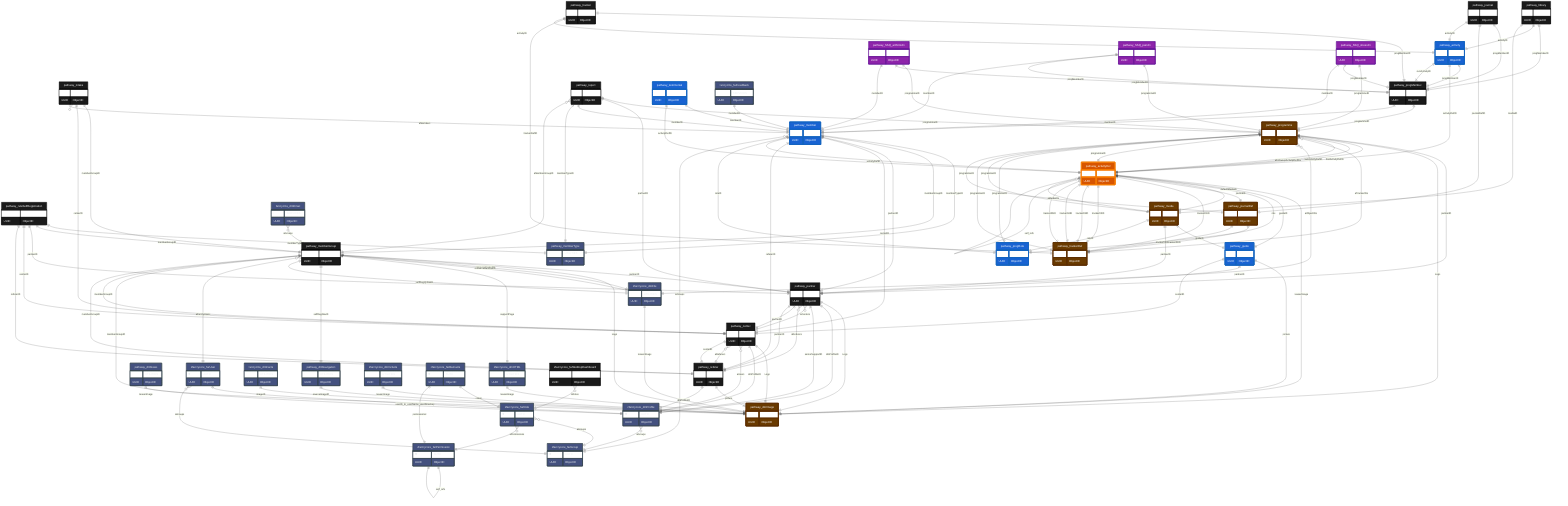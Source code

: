 erDiagram
    %% Parameters:
%%   Focus: activityDef
%%   Domains: provider, participant, pathway
%%   Chart Type: ER
    "pathway_ruleSelfRegistration" {
        📞 SERVICES UUID ObjectID
    }

    "pathway_dmImage" {
        💧 UTILITIES UUID ObjectID
    }

    "pathway_dmNavigation" {
        💧 UTILITIES UUID ObjectID
    }

    "pathway_dmNews" {
        💧 UTILITIES UUID ObjectID
    }

    "pathway_activity" {
        🔥 CORE UUID ObjectID
    }

    "pathway_activityDef" {
        🔥 CORE UUID ObjectID
    }

    "pathway_center" {
        🔥 CORE UUID ObjectID
    }

    "pathway_guide" {
        💧 UTILITIES UUID ObjectID
    }

    "pathway_intake" {
        💧 UTILITIES UUID ObjectID
    }

    "pathway_journal" {
        💧 UTILITIES UUID ObjectID
    }

    "pathway_journalDef" {
        💧 UTILITIES UUID ObjectID
    }

    "pathway_library" {
        💧 UTILITIES UUID ObjectID
    }

    "pathway_media" {
        🔥 CORE UUID ObjectID
    }

    "pathway_member" {
        🔥 CORE UUID ObjectID
    }

    "pathway_memberGroup" {
        🔥 CORE UUID ObjectID
    }

    "pathway_memberType" {
        💧 UTILITIES UUID ObjectID
    }

    "pathway_partner" {
        🔥 CORE UUID ObjectID
    }

    "pathway_progMember" {
        🔥 CORE UUID ObjectID
    }

    "pathway_programme" {
        💧 UTILITIES UUID ObjectID
    }

    "pathway_progRole" {
        📞 SERVICES UUID ObjectID
    }

    "pathway_referer" {
        🔥 CORE UUID ObjectID
    }

    "pathway_report" {
        📞 SERVICES UUID ObjectID
    }

    "pathway_SSQ_arthritis01" {
        💧 UTILITIES UUID ObjectID
    }

    "pathway_SSQ_pain01" {
        💧 UTILITIES UUID ObjectID
    }

    "pathway_SSQ_stress01" {
        💧 UTILITIES UUID ObjectID
    }

    "pathway_testimonial" {
        📞 SERVICES UUID ObjectID
    }

    "pathway_tracker" {
        💧 UTILITIES UUID ObjectID
    }

    "pathway_trackerDef" {
        💧 UTILITIES UUID ObjectID
    }

    "farcrycms_dmEmail" {
        📞 SERVICES UUID ObjectID
    }

    "farcrycms_dmFacts" {
        💧 UTILITIES UUID ObjectID
    }

    "farcrycms_farFeedback" {
        📞 SERVICES UUID ObjectID
    }

    "zfarcrycore_dmFile" {
        💧 UTILITIES UUID ObjectID
    }

    "zfarcrycore_dmHTML" {
        💧 UTILITIES UUID ObjectID
    }

    "zfarcrycore_dmInclude" {
        💧 UTILITIES UUID ObjectID
    }

    "zfarcrycore_dmProfile" {
        🛡️ AUTH UUID ObjectID
    }

    "zfarcrycore_farBarnacle" {
        🛡️ AUTH UUID ObjectID
    }

    "zfarcrycore_farGroup" {
        🛡️ AUTH UUID ObjectID
    }

    "zfarcrycore_farPermission" {
        🛡️ AUTH UUID ObjectID
    }

    "zfarcrycore_farRole" {
        🛡️ AUTH UUID ObjectID
    }

    "zfarcrycore_farUser" {
        🛡️ AUTH UUID ObjectID
    }

    "zfarcrycore_farWebtopDashboard" {
        💧 UTILITIES UUID ObjectID
    }

    %% Direct FK Relationships
    "pathway_ruleSelfRegistration" ||--|| "pathway_memberType" : memberTypeID
    "pathway_ruleSelfRegistration" ||--|| "pathway_memberGroup" : memberGroupID
    "pathway_ruleSelfRegistration" ||--|| "pathway_partner" : partnerID
    "pathway_ruleSelfRegistration" ||--|| "pathway_center" : centerID
    "pathway_ruleSelfRegistration" ||--|| "pathway_referer" : refererID
    "pathway_dmNavigation" ||--|| "pathway_dmImage" : sourceImageID
    "pathway_activity" ||--|| "pathway_progMember" : progMemberID
    "pathway_activity" ||--|| "pathway_activityDef" : activityDefID
    "pathway_activityDef" ||--|| "pathway_programme" : programmeID
    "pathway_activityDef" ||--|| "pathway_dmImage" : teaserImage
    "pathway_activityDef" ||--|| "pathway_guide" : guideID
    "pathway_activityDef" ||--|| "pathway_progRole" : role
    "pathway_activityDef" ||--|| "pathway_media" : defaultMediaID
    "pathway_activityDef" ||--|| "pathway_journalDef" : journalID
    "pathway_activityDef" ||--|| "pathway_trackerDef" : tracker01ID
    "pathway_activityDef" ||--|| "pathway_trackerDef" : tracker02ID
    "pathway_activityDef" ||--|| "pathway_trackerDef" : tracker03ID
    "pathway_activityDef" ||--|| "pathway_trackerDef" : tracker04ID
    "pathway_activityDef" ||--|| "pathway_trackerDef" : tracker05ID
    "pathway_center" ||--|| "pathway_dmImage" : Logo
    "pathway_center" ||--|| "zfarcrycore_dmProfile" : dmProfileID
    "pathway_center" ||--|| "pathway_partner" : partnerID
    "pathway_center" ||--|| "pathway_memberGroup" : memberGroupID
    "pathway_guide" ||--|| "pathway_dmImage" : picture
    "pathway_guide" ||--|| "pathway_partner" : partnerID
    "pathway_guide" ||--|| "pathway_center" : centerID
    "pathway_intake" ||--|| "pathway_memberGroup" : memberGroupID
    "pathway_intake" ||--|| "pathway_center" : centerID
    "pathway_journal" ||--|| "pathway_progMember" : progMemberID
    "pathway_journal" ||--|| "pathway_journalDef" : journalDefID
    "pathway_journal" ||--|| "pathway_activity" : activityID
    "pathway_journalDef" ||--|| "pathway_trackerDef" : tracker01ID
    "pathway_journalDef" ||--|| "pathway_trackerDef" : tracker02ID
    "pathway_journalDef" ||--|| "pathway_programme" : programmeID
    "pathway_library" ||--|| "pathway_progMember" : progMemberID
    "pathway_library" ||--|| "pathway_activity" : activityID
    "pathway_library" ||--|| "pathway_media" : mediaID
    "pathway_media" ||--|| "pathway_guide" : guideID
    "pathway_media" ||--|| "pathway_partner" : partnerID
    "pathway_media" ||--|| "pathway_programme" : programmeID
    "pathway_media" ||--|| "pathway_progRole" : roleID
    "pathway_member" ||--|| "pathway_memberType" : memberTypeID
    "pathway_member" ||--|| "pathway_memberGroup" : memberGroupID
    "pathway_member" ||--|| "pathway_partner" : partnerID
    "pathway_member" ||--|| "pathway_center" : centerID
    "pathway_member" ||--|| "pathway_referer" : refererID
    "pathway_member" ||--|| "pathway_activityDef" : activityDefID
    "pathway_member" ||--|| "pathway_progRole" : roleID
    "pathway_memberGroup" ||--|| "pathway_partner" : partnerID
    "pathway_memberGroup" ||--|| "pathway_dmImage" : Logo
    "pathway_memberGroup" ||--|| "zfarcrycore_dmFile" : resourcePosterID
    "pathway_memberGroup" ||--|| "zfarcrycore_dmFile" : resourceHandoutID
    "pathway_memberGroup" ||--|| "zfarcrycore_dmHTML" : supportPage
    "pathway_memberGroup" ||--|| "pathway_dmNavigation" : selfRegNavID
    "pathway_memberGroup" ||--|| "zfarcrycore_dmFile" : selfRegQrFileID
    "pathway_partner" ||--|| "pathway_dmImage" : Logo
    "pathway_partner" ||--|| "zfarcrycore_dmProfile" : dmProfileID
    "pathway_partner" ||--|| "zfarcrycore_dmProfile" : seniorSupportID
    "pathway_progMember" ||--|| "pathway_programme" : programmeID
    "pathway_progMember" ||--|| "pathway_member" : memberID
    "pathway_progMember" ||--|| "pathway_activity" : currActivityID
    "pathway_programme" ||--|| "pathway_partner" : partnerID
    "pathway_programme" ||--|| "pathway_dmImage" : Logo
    "pathway_programme" ||--|| "pathway_activityDef" : firstActivityDefID
    "pathway_programme" ||--|| "pathway_activityDef" : lastActivityDefID
    "pathway_progRole" ||--|| "pathway_programme" : programmeID
    "pathway_referer" ||--|| "pathway_dmImage" : picture
    "pathway_referer" ||--|| "zfarcrycore_dmProfile" : dmProfileID
    "pathway_referer" ||--|| "pathway_partner" : partnerID
    "pathway_referer" ||--|| "pathway_memberGroup" : memberGroupID
    "pathway_referer" ||--|| "pathway_center" : centerID
    "pathway_report" ||--|| "pathway_programme" : programmeID
    "pathway_report" ||--|| "pathway_partner" : partnerID
    "pathway_report" ||--|| "pathway_member" : memberID
    "pathway_report" ||--|| "pathway_memberType" : memberTypeID
    "pathway_SSQ_arthritis01" ||--|| "pathway_programme" : programmeID
    "pathway_SSQ_arthritis01" ||--|| "pathway_progMember" : progMemberID
    "pathway_SSQ_arthritis01" ||--|| "pathway_member" : memberID
    "pathway_SSQ_pain01" ||--|| "pathway_programme" : programmeID
    "pathway_SSQ_pain01" ||--|| "pathway_progMember" : progMemberID
    "pathway_SSQ_pain01" ||--|| "pathway_member" : memberID
    "pathway_SSQ_stress01" ||--|| "pathway_programme" : programmeID
    "pathway_SSQ_stress01" ||--|| "pathway_progMember" : progMemberID
    "pathway_SSQ_stress01" ||--|| "pathway_member" : memberID
    "pathway_testimonial" ||--|| "pathway_member" : memberID
    "pathway_testimonial" ||--|| "pathway_activityDef" : activityDefID
    "pathway_tracker" ||--|| "pathway_progMember" : progMemberID
    "pathway_tracker" ||--|| "pathway_trackerDef" : trackerDefID
    "pathway_tracker" ||--|| "pathway_activity" : activityID
    "pathway_trackerDef" ||--|| "pathway_programme" : programmeID
    "farcrycms_dmFacts" ||--|| "pathway_dmImage" : imageID
    "pathway_dmNews" ||--|| "pathway_dmImage" : teaserImage
    "farcrycms_farFeedback" ||--|| "pathway_member" : memberID
    "zfarcrycore_dmFile" ||--|| "pathway_dmImage" : teaserImage
    "zfarcrycore_dmHTML" ||--|| "pathway_dmImage" : teaserImage
    "zfarcrycore_dmInclude" ||--|| "pathway_dmImage" : teaserImage
    "zfarcrycore_dmProfile" ||--|| "pathway_memberGroup" : memberGroupID
    "zfarcrycore_farBarnacle" ||--|| "zfarcrycore_farRole" : roleid
    "zfarcrycore_farBarnacle" ||--|| "zfarcrycore_farPermission" : permissionid
    %% End Direct FK Relationships

    %% Special Joins
    "zfarcrycore_farUser" ||--|| "zfarcrycore_dmProfile" : userID_to_userName_userDirectory
    %% End Special Joins

    %% Self-Referencing Relationships for farPermission
    %% Self-refs include: aRelatedtypes
    "zfarcrycore_farPermission" ||--|| "zfarcrycore_farPermission" : self_refs
    %% End Self-Referencing Relationships for farPermission

    %% Self-Referencing Relationships for activityDef
    %% Self-refs include: onEndID, aCuePointActivities, aInteract1Activities, aInteract2Activities, aInteract3Activities, aInteract4Activities, aInteract5Activities
    "pathway_activityDef" ||--|| "pathway_activityDef" : self_refs
    %% End Self-Referencing Relationships for activityDef

    %% Join Table Relationships
    "pathway_activityDef" }o--|| "pathway_media" : aMediaIDs
    "pathway_center" }o--|| "zfarcrycore_dmProfile" : aUsers
    "pathway_center" }o--|| "pathway_referer" : aReferers
    "pathway_intake" }o--|| "pathway_member" : aMembers
    "pathway_member" }o--|| "zfarcrycore_farGroup" : aGroups
    "pathway_memberGroup" }o--|| "zfarcrycore_farUser" : aFarcryUsers
    "pathway_partner" }o--|| "pathway_center" : aCenters
    "pathway_partner" }o--|| "pathway_referer" : aReferers
    "pathway_programme" }o--|| "pathway_activityDef" : aFollowupActivityDefIDs
    "pathway_programme" }o--|| "pathway_trackerDef" : aTrackerIDs
    "pathway_programme" }o--|| "zfarcrycore_dmFile" : aObjectIDs
    "pathway_report" }o--|| "pathway_memberGroup" : aMemberGroupID
    "farcrycms_dmEmail" }o--|| "pathway_memberGroup" : aGroups
    "zfarcrycore_dmProfile" }o--|| "zfarcrycore_farGroup" : aGroups
    "zfarcrycore_farRole" }o--|| "zfarcrycore_farGroup" : aGroups
    "zfarcrycore_farRole" }o--|| "zfarcrycore_farPermission" : aPermissions
    "zfarcrycore_farUser" }o--|| "zfarcrycore_farGroup" : aGroups
    "zfarcrycore_farWebtopDashboard" }o--|| "zfarcrycore_farRole" : aRoles
    %% End Join Table Relationships


    %% Entity Styling
    style pathway_ruleSelfRegistration fill:#1a1a1a,stroke:#0d0d0d,stroke-width:1px,color:#fff
    style pathway_dmImage fill:#693a00,stroke:#5d2e00,stroke-width:4px,color:#fff
    style pathway_dmNavigation fill:#44517f,stroke:#37474f,stroke-width:2px,color:#eceff1
    style pathway_dmNews fill:#44517f,stroke:#37474f,stroke-width:2px,color:#eceff1
    style pathway_activity fill:#1963d2,stroke:#1565c0,stroke-width:4px,color:#fff
    style pathway_activityDef fill:#d75500,stroke:#f57c00,stroke-width:4px,color:#fff
    style pathway_center fill:#1a1a1a,stroke:#0d0d0d,stroke-width:1px,color:#fff
    style pathway_guide fill:#1963d2,stroke:#1565c0,stroke-width:4px,color:#fff
    style pathway_intake fill:#1a1a1a,stroke:#0d0d0d,stroke-width:1px,color:#fff
    style pathway_journal fill:#1a1a1a,stroke:#0d0d0d,stroke-width:1px,color:#fff
    style pathway_journalDef fill:#693a00,stroke:#5d2e00,stroke-width:4px,color:#fff
    style pathway_library fill:#1a1a1a,stroke:#0d0d0d,stroke-width:1px,color:#fff
    style pathway_media fill:#693a00,stroke:#5d2e00,stroke-width:4px,color:#fff
    style pathway_member fill:#1963d2,stroke:#1565c0,stroke-width:4px,color:#fff
    style pathway_memberGroup fill:#1a1a1a,stroke:#0d0d0d,stroke-width:1px,color:#fff
    style pathway_memberType fill:#44517f,stroke:#37474f,stroke-width:2px,color:#eceff1
    style pathway_partner fill:#1a1a1a,stroke:#0d0d0d,stroke-width:1px,color:#fff
    style pathway_progMember fill:#1a1a1a,stroke:#0d0d0d,stroke-width:1px,color:#fff
    style pathway_programme fill:#693a00,stroke:#5d2e00,stroke-width:4px,color:#fff
    style pathway_progRole fill:#1963d2,stroke:#1565c0,stroke-width:4px,color:#fff
    style pathway_referer fill:#1a1a1a,stroke:#0d0d0d,stroke-width:1px,color:#fff
    style pathway_report fill:#1a1a1a,stroke:#0d0d0d,stroke-width:1px,color:#fff
    style pathway_SSQ_arthritis01 fill:#8e24aa,stroke:#6a1b9a,stroke-width:2px,color:#fff
    style pathway_SSQ_pain01 fill:#8e24aa,stroke:#6a1b9a,stroke-width:2px,color:#fff
    style pathway_SSQ_stress01 fill:#8e24aa,stroke:#6a1b9a,stroke-width:2px,color:#fff
    style pathway_testimonial fill:#1963d2,stroke:#1565c0,stroke-width:4px,color:#fff
    style pathway_tracker fill:#1a1a1a,stroke:#0d0d0d,stroke-width:1px,color:#fff
    style pathway_trackerDef fill:#693a00,stroke:#5d2e00,stroke-width:4px,color:#fff
    style farcrycms_dmEmail fill:#44517f,stroke:#37474f,stroke-width:2px,color:#eceff1
    style farcrycms_dmFacts fill:#44517f,stroke:#37474f,stroke-width:2px,color:#eceff1
    style farcrycms_farFeedback fill:#44517f,stroke:#37474f,stroke-width:2px,color:#eceff1
    style zfarcrycore_dmFile fill:#44517f,stroke:#37474f,stroke-width:2px,color:#eceff1
    style zfarcrycore_dmHTML fill:#44517f,stroke:#37474f,stroke-width:2px,color:#eceff1
    style zfarcrycore_dmInclude fill:#44517f,stroke:#37474f,stroke-width:2px,color:#eceff1
    style zfarcrycore_dmProfile fill:#44517f,stroke:#37474f,stroke-width:2px,color:#eceff1
    style zfarcrycore_farBarnacle fill:#44517f,stroke:#37474f,stroke-width:2px,color:#eceff1
    style zfarcrycore_farGroup fill:#44517f,stroke:#37474f,stroke-width:2px,color:#eceff1
    style zfarcrycore_farPermission fill:#44517f,stroke:#37474f,stroke-width:2px,color:#eceff1
    style zfarcrycore_farRole fill:#44517f,stroke:#37474f,stroke-width:2px,color:#eceff1
    style zfarcrycore_farUser fill:#44517f,stroke:#37474f,stroke-width:2px,color:#eceff1
    style zfarcrycore_farWebtopDashboard fill:#1a1a1a,stroke:#0d0d0d,stroke-width:1px,color:#fff